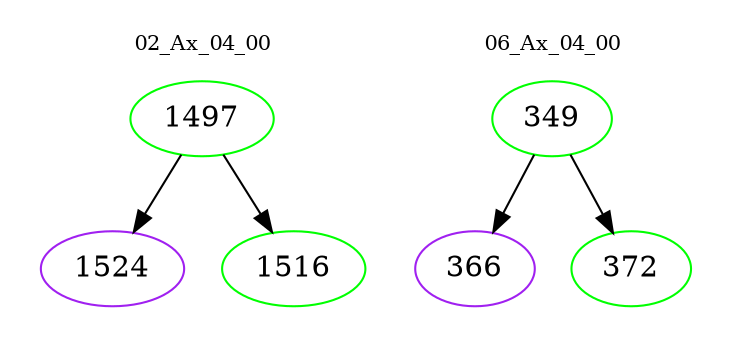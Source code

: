digraph{
subgraph cluster_0 {
color = white
label = "02_Ax_04_00";
fontsize=10;
T0_1497 [label="1497", color="green"]
T0_1497 -> T0_1524 [color="black"]
T0_1524 [label="1524", color="purple"]
T0_1497 -> T0_1516 [color="black"]
T0_1516 [label="1516", color="green"]
}
subgraph cluster_1 {
color = white
label = "06_Ax_04_00";
fontsize=10;
T1_349 [label="349", color="green"]
T1_349 -> T1_366 [color="black"]
T1_366 [label="366", color="purple"]
T1_349 -> T1_372 [color="black"]
T1_372 [label="372", color="green"]
}
}
